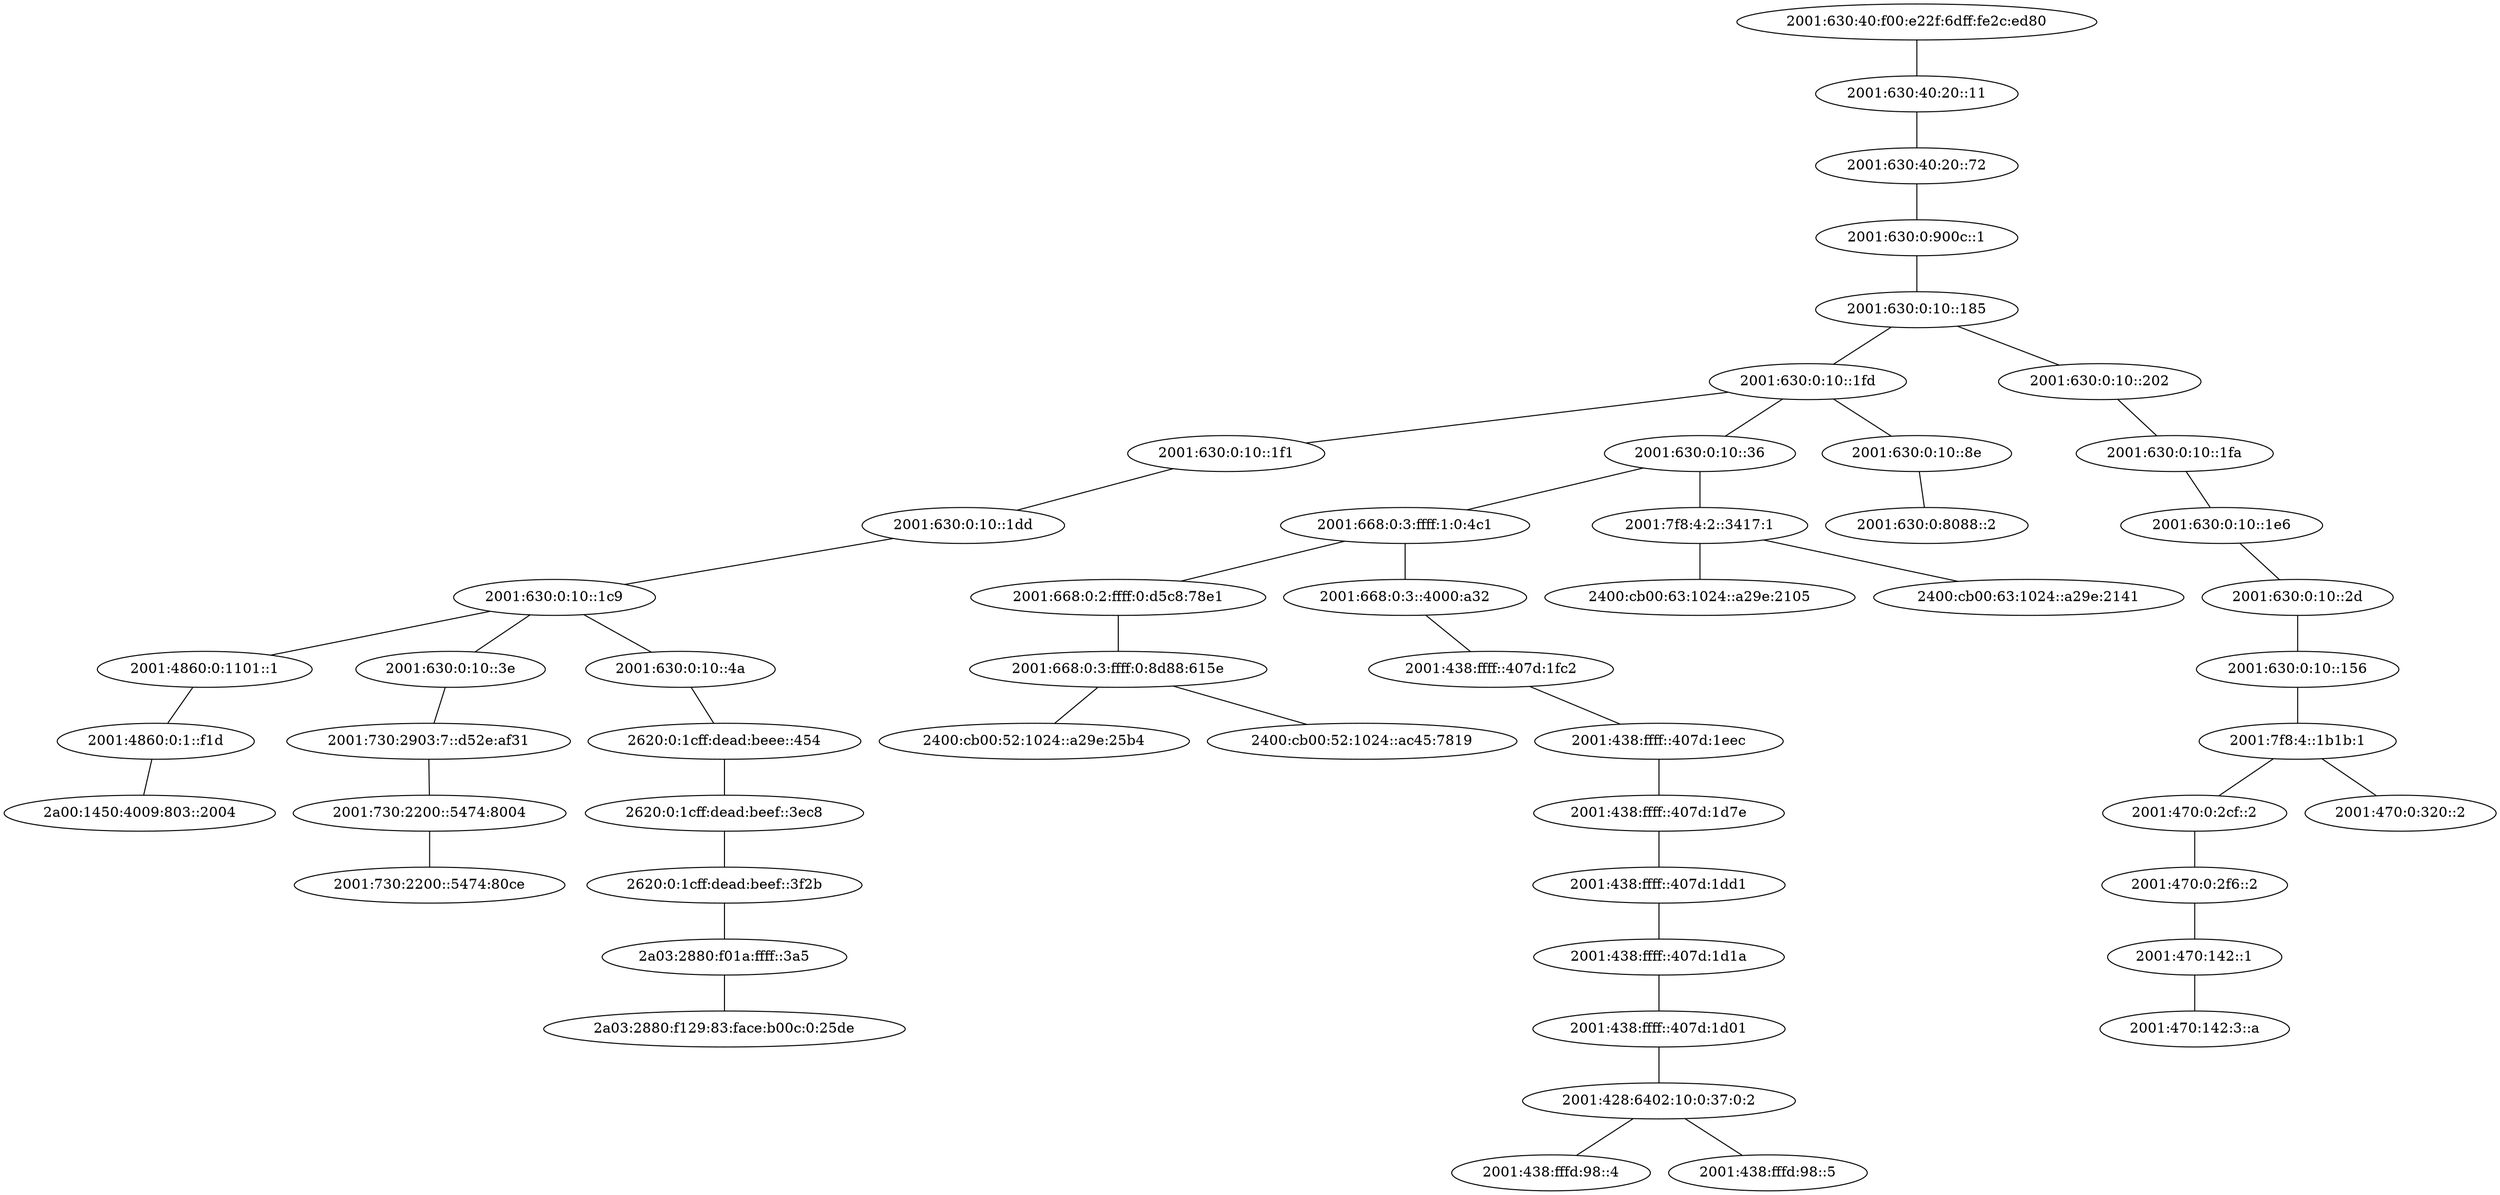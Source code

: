 graph routertopology {
"2001:428:6402:10:0:37:0:2" -- "2001:438:fffd:98::4"
"2001:428:6402:10:0:37:0:2" -- "2001:438:fffd:98::5"
"2001:438:ffff::407d:1d01" -- "2001:428:6402:10:0:37:0:2"
"2001:438:ffff::407d:1d1a" -- "2001:438:ffff::407d:1d01"
"2001:438:ffff::407d:1d7e" -- "2001:438:ffff::407d:1dd1"
"2001:438:ffff::407d:1dd1" -- "2001:438:ffff::407d:1d1a"
"2001:438:ffff::407d:1eec" -- "2001:438:ffff::407d:1d7e"
"2001:438:ffff::407d:1fc2" -- "2001:438:ffff::407d:1eec"
"2001:470:0:2cf::2" -- "2001:470:0:2f6::2"
"2001:470:0:2f6::2" -- "2001:470:142::1"
"2001:470:142::1" -- "2001:470:142:3::a"
"2001:4860:0:1101::1" -- "2001:4860:0:1::f1d"
"2001:4860:0:1::f1d" -- "2a00:1450:4009:803::2004"
"2001:630:0:10::156" -- "2001:7f8:4::1b1b:1"
"2001:630:0:10::185" -- "2001:630:0:10::1fd"
"2001:630:0:10::185" -- "2001:630:0:10::202"
"2001:630:0:10::1c9" -- "2001:4860:0:1101::1"
"2001:630:0:10::1c9" -- "2001:630:0:10::3e"
"2001:630:0:10::1c9" -- "2001:630:0:10::4a"
"2001:630:0:10::1dd" -- "2001:630:0:10::1c9"
"2001:630:0:10::1e6" -- "2001:630:0:10::2d"
"2001:630:0:10::1f1" -- "2001:630:0:10::1dd"
"2001:630:0:10::1fa" -- "2001:630:0:10::1e6"
"2001:630:0:10::1fd" -- "2001:630:0:10::1f1"
"2001:630:0:10::1fd" -- "2001:630:0:10::36"
"2001:630:0:10::1fd" -- "2001:630:0:10::8e"
"2001:630:0:10::202" -- "2001:630:0:10::1fa"
"2001:630:0:10::2d" -- "2001:630:0:10::156"
"2001:630:0:10::36" -- "2001:668:0:3:ffff:1:0:4c1"
"2001:630:0:10::36" -- "2001:7f8:4:2::3417:1"
"2001:630:0:10::3e" -- "2001:730:2903:7::d52e:af31"
"2001:630:0:10::4a" -- "2620:0:1cff:dead:beee::454"
"2001:630:0:10::8e" -- "2001:630:0:8088::2"
"2001:630:0:900c::1" -- "2001:630:0:10::185"
"2001:630:40:20::11" -- "2001:630:40:20::72"
"2001:630:40:20::72" -- "2001:630:0:900c::1"
"2001:630:40:f00:e22f:6dff:fe2c:ed80" -- "2001:630:40:20::11"
"2001:668:0:2:ffff:0:d5c8:78e1" -- "2001:668:0:3:ffff:0:8d88:615e"
"2001:668:0:3::4000:a32" -- "2001:438:ffff::407d:1fc2"
"2001:668:0:3:ffff:0:8d88:615e" -- "2400:cb00:52:1024::a29e:25b4"
"2001:668:0:3:ffff:0:8d88:615e" -- "2400:cb00:52:1024::ac45:7819"
"2001:668:0:3:ffff:1:0:4c1" -- "2001:668:0:2:ffff:0:d5c8:78e1"
"2001:668:0:3:ffff:1:0:4c1" -- "2001:668:0:3::4000:a32"
"2001:730:2200::5474:8004" -- "2001:730:2200::5474:80ce"
"2001:730:2903:7::d52e:af31" -- "2001:730:2200::5474:8004"
"2001:7f8:4::1b1b:1" -- "2001:470:0:2cf::2"
"2001:7f8:4::1b1b:1" -- "2001:470:0:320::2"
"2001:7f8:4:2::3417:1" -- "2400:cb00:63:1024::a29e:2105"
"2001:7f8:4:2::3417:1" -- "2400:cb00:63:1024::a29e:2141"
"2620:0:1cff:dead:beee::454" -- "2620:0:1cff:dead:beef::3ec8"
"2620:0:1cff:dead:beef::3ec8" -- "2620:0:1cff:dead:beef::3f2b"
"2620:0:1cff:dead:beef::3f2b" -- "2a03:2880:f01a:ffff::3a5"
"2a03:2880:f01a:ffff::3a5" -- "2a03:2880:f129:83:face:b00c:0:25de"
}
